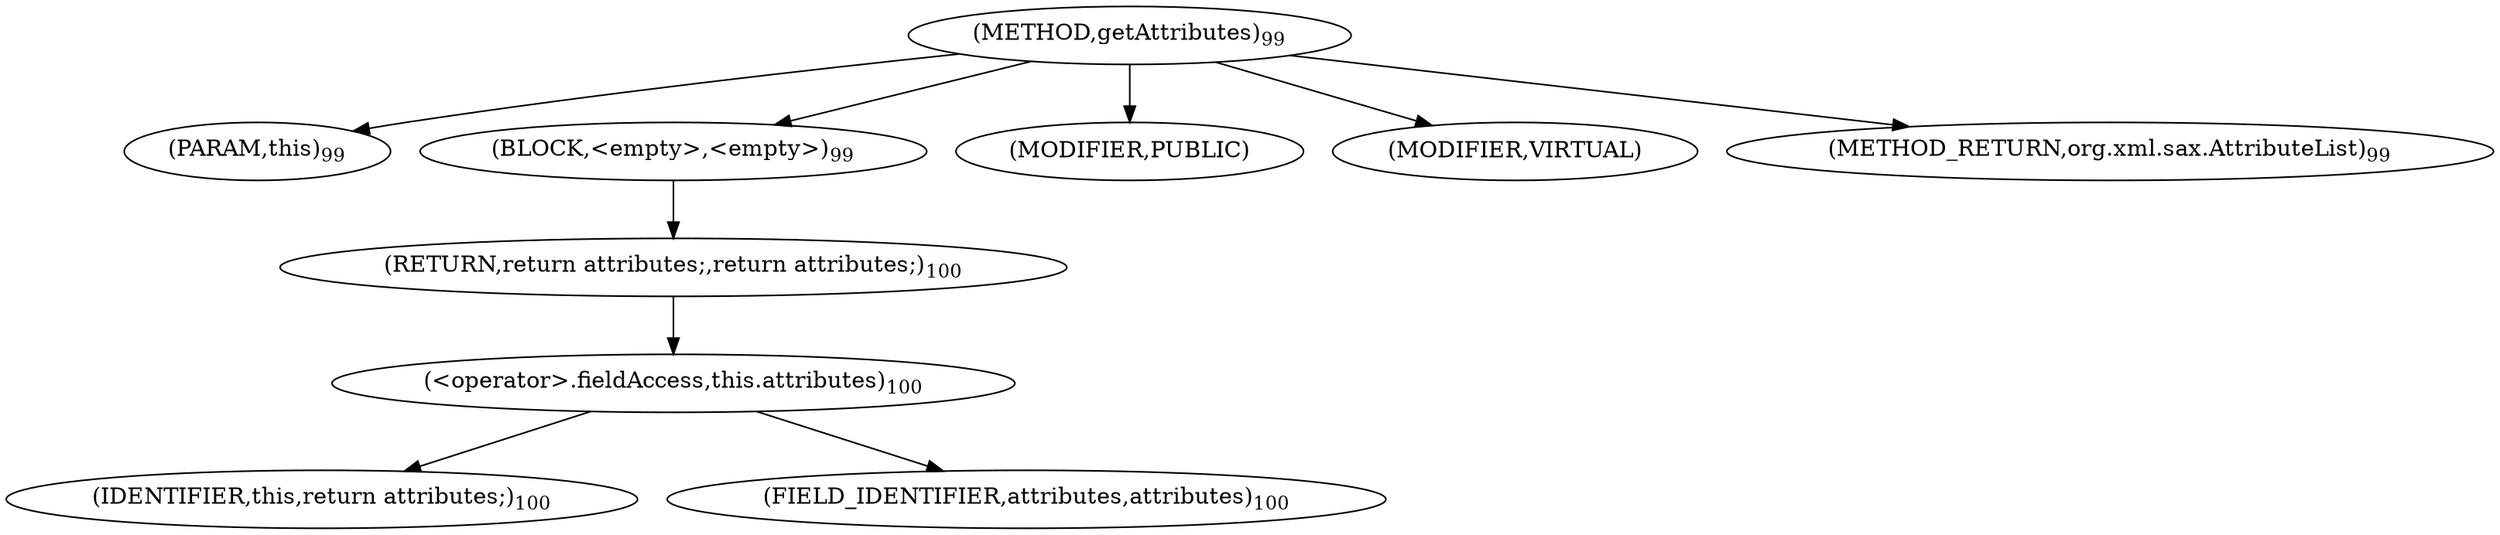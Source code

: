 digraph "getAttributes" {  
"113" [label = <(METHOD,getAttributes)<SUB>99</SUB>> ]
"114" [label = <(PARAM,this)<SUB>99</SUB>> ]
"115" [label = <(BLOCK,&lt;empty&gt;,&lt;empty&gt;)<SUB>99</SUB>> ]
"116" [label = <(RETURN,return attributes;,return attributes;)<SUB>100</SUB>> ]
"117" [label = <(&lt;operator&gt;.fieldAccess,this.attributes)<SUB>100</SUB>> ]
"118" [label = <(IDENTIFIER,this,return attributes;)<SUB>100</SUB>> ]
"119" [label = <(FIELD_IDENTIFIER,attributes,attributes)<SUB>100</SUB>> ]
"120" [label = <(MODIFIER,PUBLIC)> ]
"121" [label = <(MODIFIER,VIRTUAL)> ]
"122" [label = <(METHOD_RETURN,org.xml.sax.AttributeList)<SUB>99</SUB>> ]
  "113" -> "114" 
  "113" -> "115" 
  "113" -> "120" 
  "113" -> "121" 
  "113" -> "122" 
  "115" -> "116" 
  "116" -> "117" 
  "117" -> "118" 
  "117" -> "119" 
}
